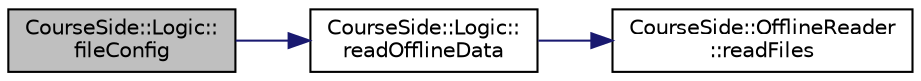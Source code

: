 digraph "CourseSide::Logic::fileConfig"
{
 // LATEX_PDF_SIZE
  edge [fontname="Helvetica",fontsize="10",labelfontname="Helvetica",labelfontsize="10"];
  node [fontname="Helvetica",fontsize="10",shape=record];
  rankdir="LR";
  Node1 [label="CourseSide::Logic::\lfileConfig",height=0.2,width=0.4,color="black", fillcolor="grey75", style="filled", fontcolor="black",tooltip="fileConfig calls to read offlinedata"];
  Node1 -> Node2 [color="midnightblue",fontsize="10",style="solid",fontname="Helvetica"];
  Node2 [label="CourseSide::Logic::\lreadOfflineData",height=0.2,width=0.4,color="black", fillcolor="white", style="filled",URL="$class_course_side_1_1_logic.html#aaa8190f5c3deb59b40fcca7b718db865",tooltip="readOfflineData uses OfflineReader class to read given offlinedata-files"];
  Node2 -> Node3 [color="midnightblue",fontsize="10",style="solid",fontname="Helvetica"];
  Node3 [label="CourseSide::OfflineReader\l::readFiles",height=0.2,width=0.4,color="black", fillcolor="white", style="filled",URL="$class_course_side_1_1_offline_reader.html#a95ab469154bf7738c300744c09951333",tooltip=" "];
}
